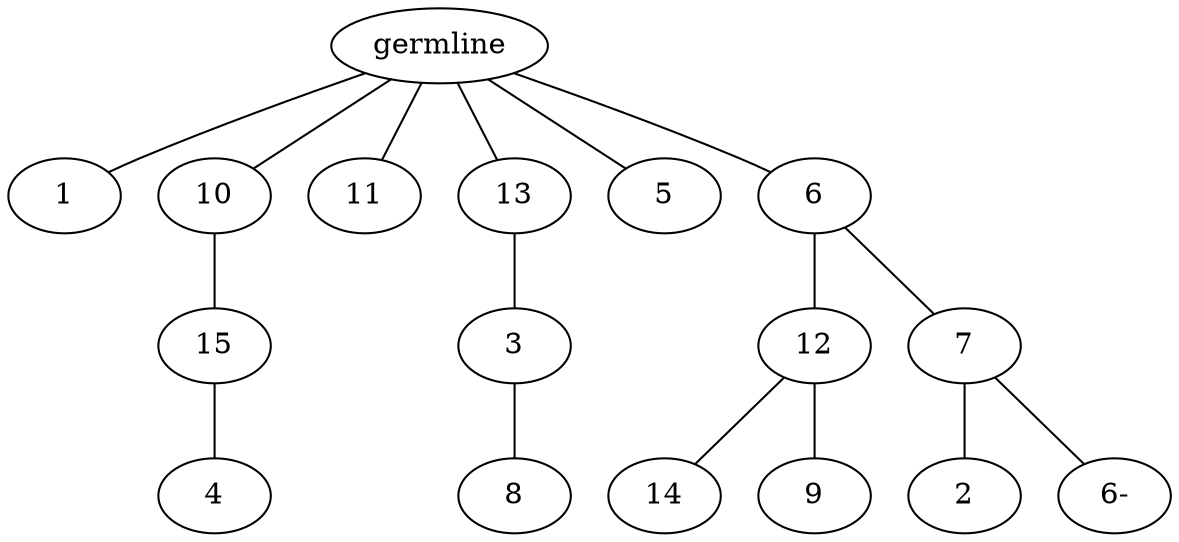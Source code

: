 graph tree {
    "140496280155760" [label="germline"];
    "140496279583184" [label="1"];
    "140496279581264" [label="10"];
    "140496279583904" [label="15"];
    "140496280017936" [label="4"];
    "140496279580880" [label="11"];
    "140496279580976" [label="13"];
    "140496280016112" [label="3"];
    "140496280017264" [label="8"];
    "140496279581216" [label="5"];
    "140496280018464" [label="6"];
    "140496280016736" [label="12"];
    "140496280016016" [label="14"];
    "140496280017072" [label="9"];
    "140496280018752" [label="7"];
    "140496280017648" [label="2"];
    "140496279625440" [label="6-"];
    "140496280155760" -- "140496279583184";
    "140496280155760" -- "140496279581264";
    "140496280155760" -- "140496279580880";
    "140496280155760" -- "140496279580976";
    "140496280155760" -- "140496279581216";
    "140496280155760" -- "140496280018464";
    "140496279581264" -- "140496279583904";
    "140496279583904" -- "140496280017936";
    "140496279580976" -- "140496280016112";
    "140496280016112" -- "140496280017264";
    "140496280018464" -- "140496280016736";
    "140496280018464" -- "140496280018752";
    "140496280016736" -- "140496280016016";
    "140496280016736" -- "140496280017072";
    "140496280018752" -- "140496280017648";
    "140496280018752" -- "140496279625440";
}

